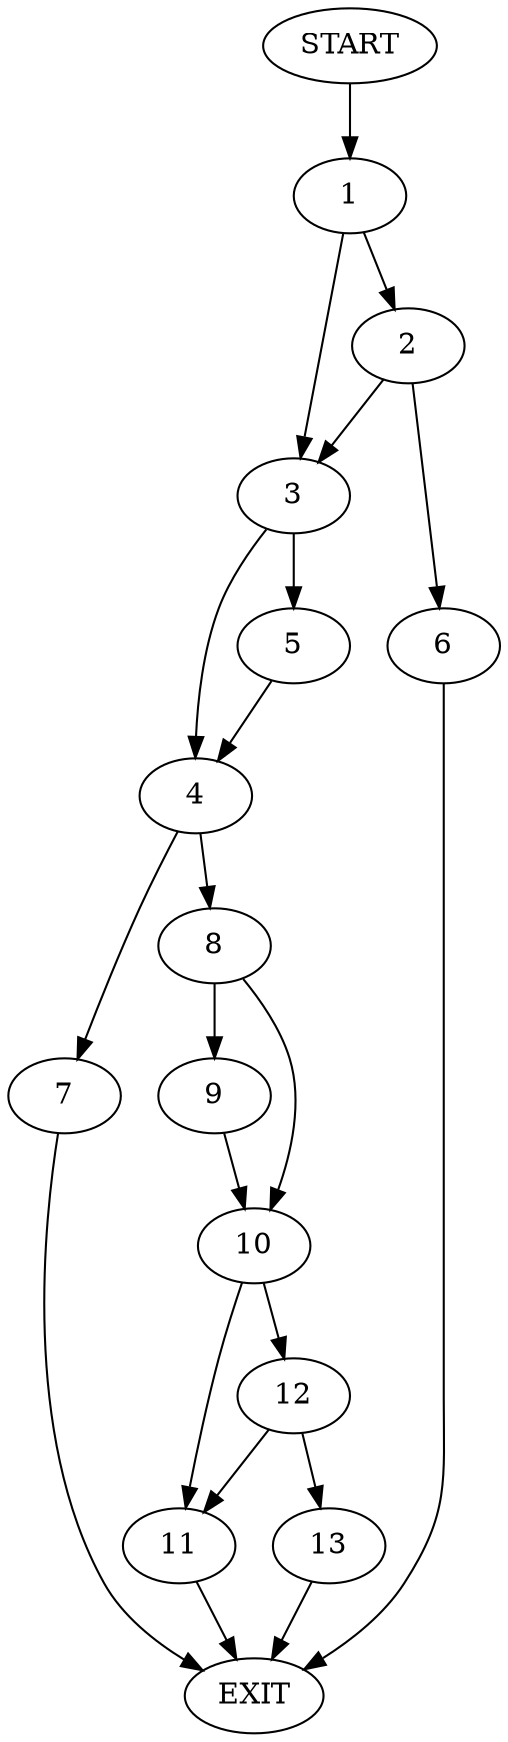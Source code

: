 digraph {
0 [label="START"]
14 [label="EXIT"]
0 -> 1
1 -> 2
1 -> 3
3 -> 4
3 -> 5
2 -> 6
2 -> 3
6 -> 14
5 -> 4
4 -> 7
4 -> 8
8 -> 9
8 -> 10
7 -> 14
10 -> 11
10 -> 12
9 -> 10
11 -> 14
12 -> 13
12 -> 11
13 -> 14
}
